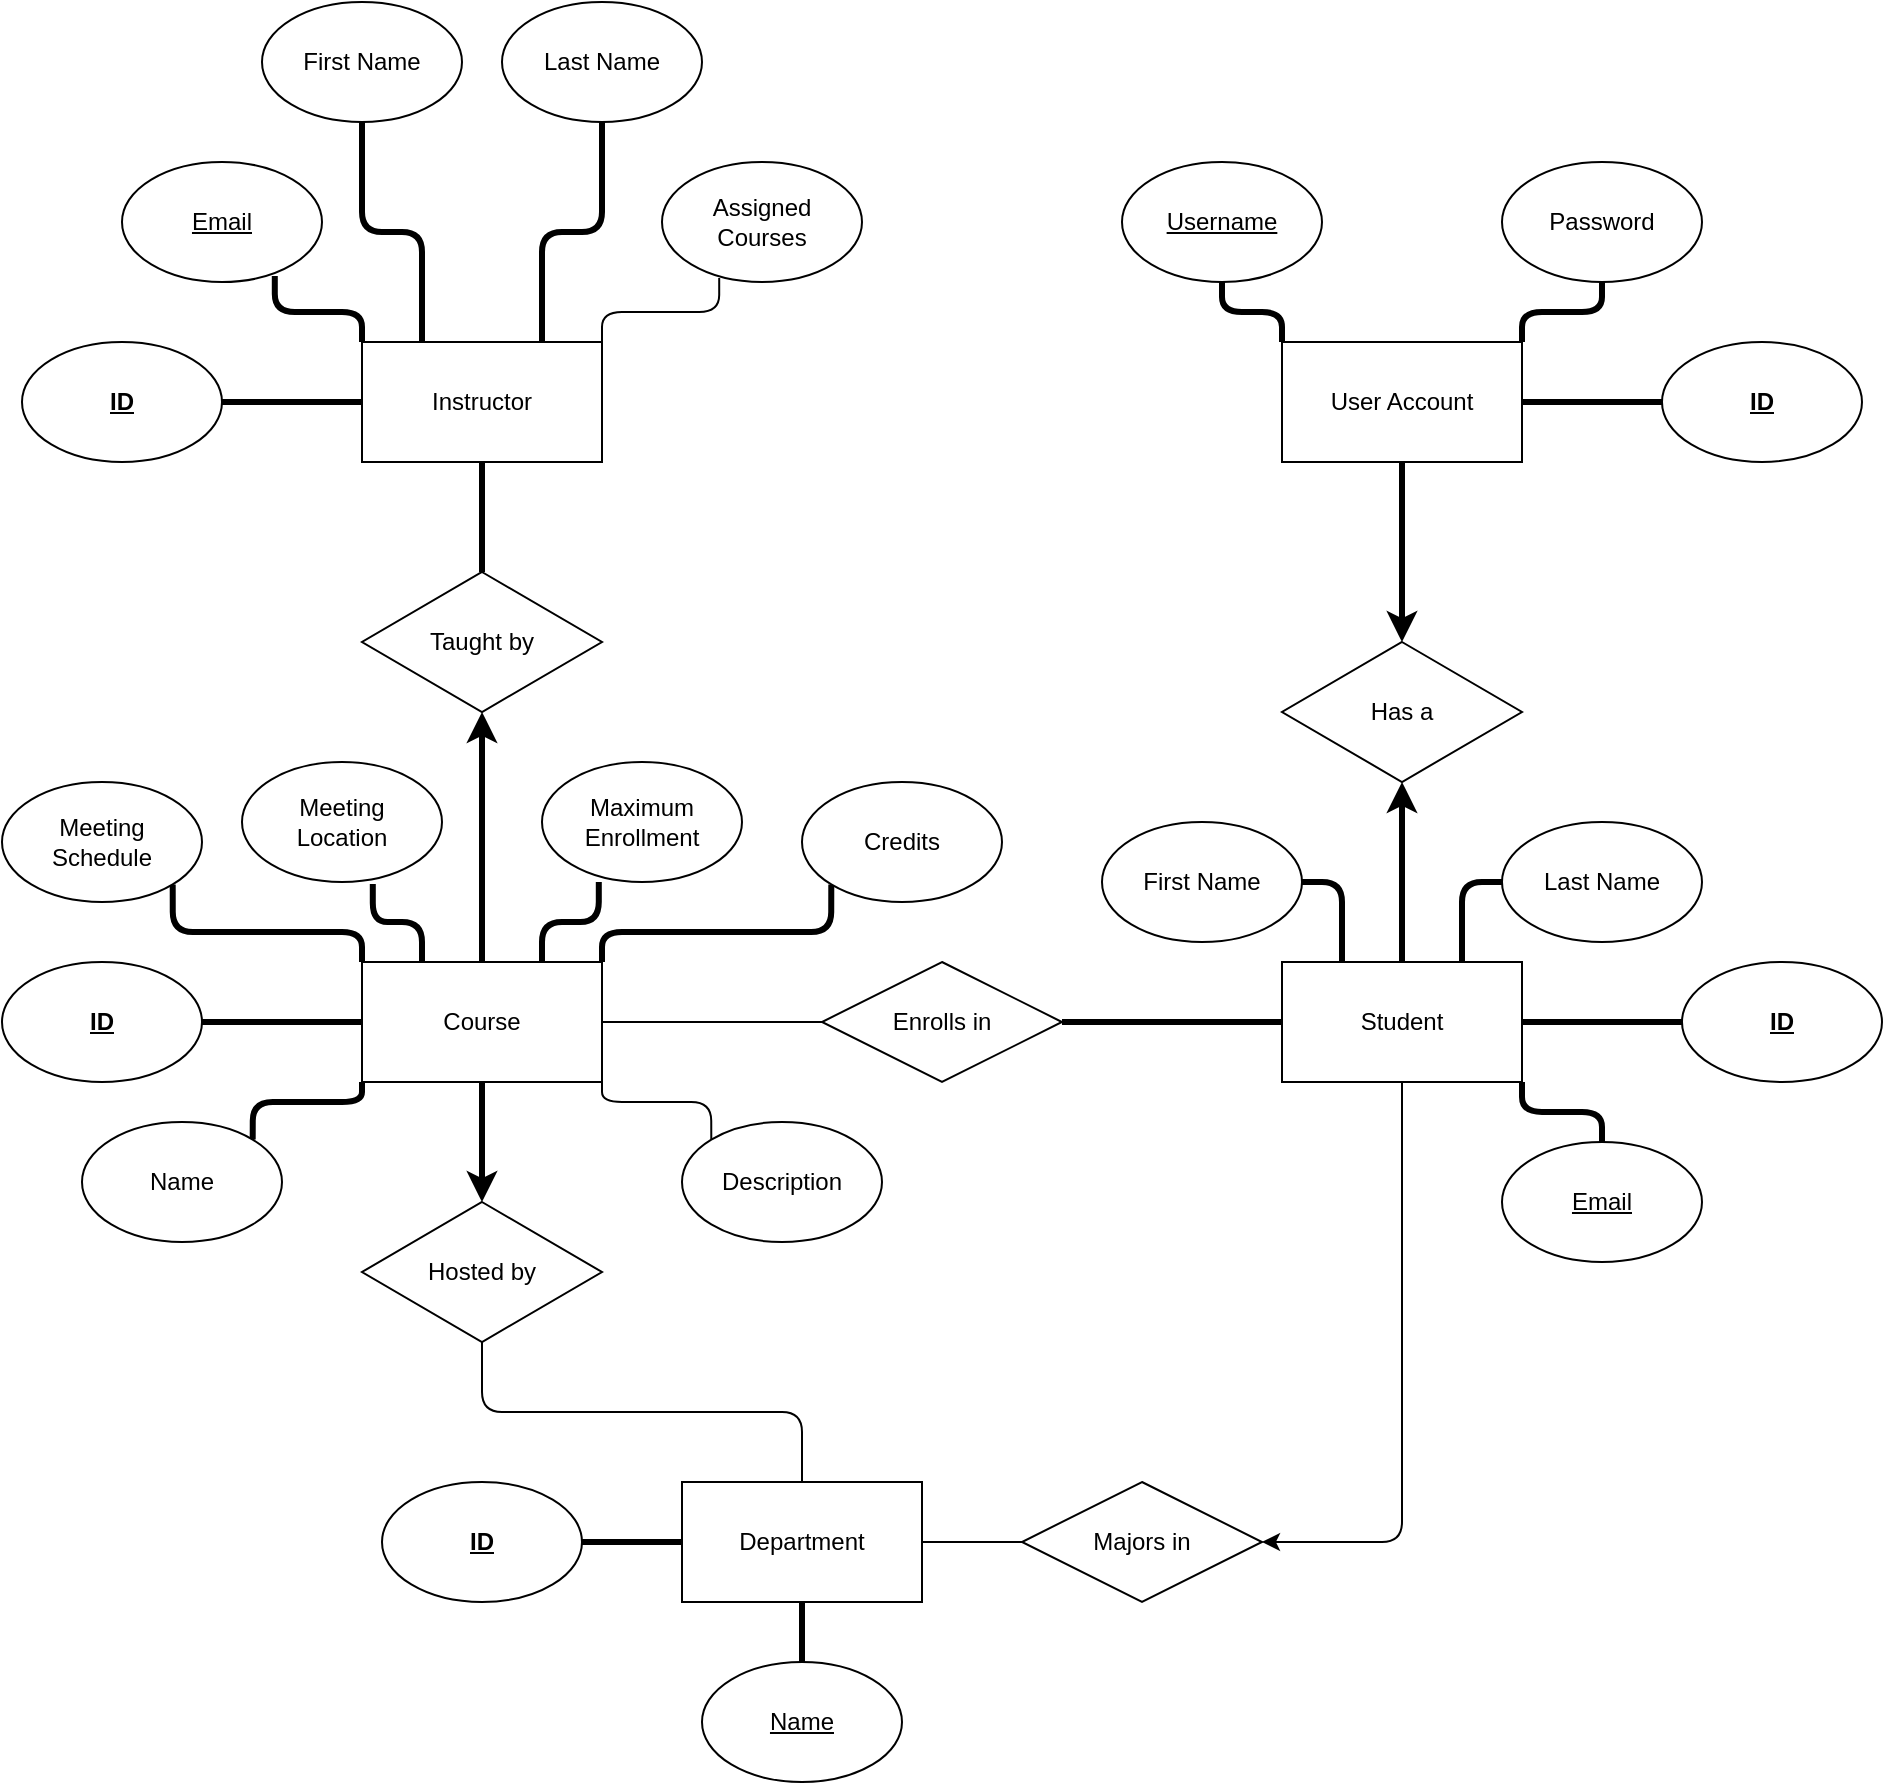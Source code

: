 <mxfile>
    <diagram id="YmAWZYTcMib-MQR_VJVe" name="Page-1">
        <mxGraphModel dx="891" dy="1085" grid="1" gridSize="10" guides="1" tooltips="1" connect="1" arrows="1" fold="1" page="0" pageScale="1" pageWidth="850" pageHeight="1100" math="0" shadow="0">
            <root>
                <mxCell id="0"/>
                <mxCell id="1" parent="0"/>
                <mxCell id="23" style="edgeStyle=orthogonalEdgeStyle;html=1;exitX=0;exitY=0.5;exitDx=0;exitDy=0;entryX=1;entryY=0.5;entryDx=0;entryDy=0;endArrow=none;endFill=0;strokeWidth=3;" parent="1" source="2" target="10" edge="1">
                    <mxGeometry relative="1" as="geometry"/>
                </mxCell>
                <mxCell id="30" style="edgeStyle=orthogonalEdgeStyle;html=1;exitX=0;exitY=0;exitDx=0;exitDy=0;entryX=1;entryY=1;entryDx=0;entryDy=0;endArrow=none;endFill=0;strokeWidth=3;" parent="1" source="2" target="14" edge="1">
                    <mxGeometry relative="1" as="geometry"/>
                </mxCell>
                <mxCell id="31" style="edgeStyle=orthogonalEdgeStyle;html=1;exitX=0.25;exitY=0;exitDx=0;exitDy=0;entryX=0.654;entryY=1.017;entryDx=0;entryDy=0;entryPerimeter=0;endArrow=none;endFill=0;strokeWidth=3;" parent="1" source="2" target="13" edge="1">
                    <mxGeometry relative="1" as="geometry"/>
                </mxCell>
                <mxCell id="32" style="edgeStyle=orthogonalEdgeStyle;html=1;exitX=0.75;exitY=0;exitDx=0;exitDy=0;entryX=0.284;entryY=1;entryDx=0;entryDy=0;entryPerimeter=0;endArrow=none;endFill=0;strokeWidth=3;" parent="1" source="2" target="24" edge="1">
                    <mxGeometry relative="1" as="geometry"/>
                </mxCell>
                <mxCell id="33" style="edgeStyle=orthogonalEdgeStyle;html=1;exitX=1;exitY=0;exitDx=0;exitDy=0;entryX=0;entryY=1;entryDx=0;entryDy=0;endArrow=none;endFill=0;strokeWidth=3;" parent="1" source="2" target="25" edge="1">
                    <mxGeometry relative="1" as="geometry"/>
                </mxCell>
                <mxCell id="34" style="edgeStyle=orthogonalEdgeStyle;html=1;exitX=1;exitY=1;exitDx=0;exitDy=0;entryX=0;entryY=0;entryDx=0;entryDy=0;endArrow=none;endFill=0;strokeWidth=1;" parent="1" source="2" target="15" edge="1">
                    <mxGeometry relative="1" as="geometry"/>
                </mxCell>
                <mxCell id="35" style="edgeStyle=orthogonalEdgeStyle;html=1;exitX=0;exitY=1;exitDx=0;exitDy=0;entryX=1;entryY=0;entryDx=0;entryDy=0;endArrow=none;endFill=0;strokeWidth=3;" parent="1" source="2" target="26" edge="1">
                    <mxGeometry relative="1" as="geometry"/>
                </mxCell>
                <mxCell id="37" style="edgeStyle=none;html=1;exitX=1;exitY=0.5;exitDx=0;exitDy=0;entryX=0;entryY=0.5;entryDx=0;entryDy=0;endArrow=none;endFill=0;" parent="1" source="2" target="36" edge="1">
                    <mxGeometry relative="1" as="geometry"/>
                </mxCell>
                <mxCell id="64" style="edgeStyle=none;html=1;entryX=0.5;entryY=1;entryDx=0;entryDy=0;startArrow=classic;startFill=1;endArrow=none;endFill=0;strokeWidth=3;" parent="1" source="28" target="2" edge="1">
                    <mxGeometry relative="1" as="geometry">
                        <mxPoint x="310" y="380" as="sourcePoint"/>
                    </mxGeometry>
                </mxCell>
                <mxCell id="2" value="Course" style="rounded=0;whiteSpace=wrap;html=1;" parent="1" vertex="1">
                    <mxGeometry x="220" y="300" width="120" height="60" as="geometry"/>
                </mxCell>
                <mxCell id="65" style="edgeStyle=orthogonalEdgeStyle;html=1;exitX=1;exitY=0.5;exitDx=0;exitDy=0;entryX=0;entryY=0.5;entryDx=0;entryDy=0;startArrow=none;startFill=0;endArrow=none;endFill=0;" edge="1" parent="1" source="3" target="67">
                    <mxGeometry relative="1" as="geometry"/>
                </mxCell>
                <mxCell id="3" value="Department" style="rounded=0;whiteSpace=wrap;html=1;" parent="1" vertex="1">
                    <mxGeometry x="380" y="560" width="120" height="60" as="geometry"/>
                </mxCell>
                <mxCell id="17" style="edgeStyle=none;html=1;exitX=0;exitY=0.5;exitDx=0;exitDy=0;entryX=1;entryY=0.5;entryDx=0;entryDy=0;endArrow=none;endFill=0;strokeWidth=3;" parent="1" source="4" target="9" edge="1">
                    <mxGeometry relative="1" as="geometry"/>
                </mxCell>
                <mxCell id="18" style="edgeStyle=orthogonalEdgeStyle;html=1;exitX=0;exitY=0;exitDx=0;exitDy=0;entryX=0.764;entryY=0.95;entryDx=0;entryDy=0;entryPerimeter=0;endArrow=none;endFill=0;strokeWidth=3;" parent="1" source="4" target="8" edge="1">
                    <mxGeometry relative="1" as="geometry"/>
                </mxCell>
                <mxCell id="19" style="edgeStyle=orthogonalEdgeStyle;html=1;exitX=0.25;exitY=0;exitDx=0;exitDy=0;entryX=0.5;entryY=1;entryDx=0;entryDy=0;endArrow=none;endFill=0;strokeWidth=3;" parent="1" source="4" target="7" edge="1">
                    <mxGeometry relative="1" as="geometry"/>
                </mxCell>
                <mxCell id="20" style="edgeStyle=orthogonalEdgeStyle;html=1;exitX=1;exitY=0;exitDx=0;exitDy=0;entryX=0.286;entryY=0.967;entryDx=0;entryDy=0;entryPerimeter=0;endArrow=none;endFill=0;" parent="1" source="4" target="11" edge="1">
                    <mxGeometry relative="1" as="geometry"/>
                </mxCell>
                <mxCell id="21" style="edgeStyle=none;html=1;exitX=0.5;exitY=1;exitDx=0;exitDy=0;entryX=0.5;entryY=0;entryDx=0;entryDy=0;endArrow=none;endFill=0;strokeWidth=3;" parent="1" source="4" target="16" edge="1">
                    <mxGeometry relative="1" as="geometry"/>
                </mxCell>
                <mxCell id="71" style="edgeStyle=orthogonalEdgeStyle;html=1;exitX=0.75;exitY=0;exitDx=0;exitDy=0;entryX=0.5;entryY=1;entryDx=0;entryDy=0;startArrow=none;startFill=0;endArrow=none;endFill=0;strokeWidth=3;" edge="1" parent="1" source="4" target="69">
                    <mxGeometry relative="1" as="geometry"/>
                </mxCell>
                <mxCell id="4" value="Instructor" style="rounded=0;whiteSpace=wrap;html=1;" parent="1" vertex="1">
                    <mxGeometry x="220" y="-10" width="120" height="60" as="geometry"/>
                </mxCell>
                <mxCell id="38" style="edgeStyle=none;html=1;exitX=0;exitY=0.5;exitDx=0;exitDy=0;entryX=1;entryY=0.5;entryDx=0;entryDy=0;endArrow=none;endFill=0;strokeWidth=3;" parent="1" source="5" target="36" edge="1">
                    <mxGeometry relative="1" as="geometry"/>
                </mxCell>
                <mxCell id="60" style="edgeStyle=orthogonalEdgeStyle;html=1;exitX=0.25;exitY=0;exitDx=0;exitDy=0;entryX=1;entryY=0.5;entryDx=0;entryDy=0;endArrow=none;endFill=0;strokeWidth=3;" parent="1" source="5" target="58" edge="1">
                    <mxGeometry relative="1" as="geometry"/>
                </mxCell>
                <mxCell id="61" style="edgeStyle=orthogonalEdgeStyle;html=1;exitX=1;exitY=1;exitDx=0;exitDy=0;entryX=0.5;entryY=0;entryDx=0;entryDy=0;endArrow=none;endFill=0;strokeWidth=3;" parent="1" source="5" target="59" edge="1">
                    <mxGeometry relative="1" as="geometry"/>
                </mxCell>
                <mxCell id="62" style="edgeStyle=none;html=1;exitX=1;exitY=0.5;exitDx=0;exitDy=0;entryX=0;entryY=0.5;entryDx=0;entryDy=0;endArrow=none;endFill=0;strokeWidth=3;" parent="1" source="5" target="57" edge="1">
                    <mxGeometry relative="1" as="geometry"/>
                </mxCell>
                <mxCell id="5" value="Student" style="rounded=0;whiteSpace=wrap;html=1;" parent="1" vertex="1">
                    <mxGeometry x="680" y="300" width="120" height="60" as="geometry"/>
                </mxCell>
                <mxCell id="54" style="edgeStyle=orthogonalEdgeStyle;html=1;exitX=0;exitY=0;exitDx=0;exitDy=0;entryX=0.5;entryY=1;entryDx=0;entryDy=0;endArrow=none;endFill=0;strokeWidth=3;" parent="1" source="6" target="52" edge="1">
                    <mxGeometry relative="1" as="geometry"/>
                </mxCell>
                <mxCell id="55" style="edgeStyle=orthogonalEdgeStyle;html=1;exitX=1;exitY=0;exitDx=0;exitDy=0;entryX=0.5;entryY=1;entryDx=0;entryDy=0;endArrow=none;endFill=0;strokeWidth=3;" parent="1" source="6" target="12" edge="1">
                    <mxGeometry relative="1" as="geometry"/>
                </mxCell>
                <mxCell id="56" style="edgeStyle=none;html=1;exitX=1;exitY=0.5;exitDx=0;exitDy=0;entryX=0;entryY=0.5;entryDx=0;entryDy=0;endArrow=none;endFill=0;strokeWidth=3;" parent="1" source="6" target="53" edge="1">
                    <mxGeometry relative="1" as="geometry"/>
                </mxCell>
                <mxCell id="6" value="User Account" style="rounded=0;whiteSpace=wrap;html=1;" parent="1" vertex="1">
                    <mxGeometry x="680" y="-10" width="120" height="60" as="geometry"/>
                </mxCell>
                <mxCell id="7" value="First Name" style="ellipse;whiteSpace=wrap;html=1;" parent="1" vertex="1">
                    <mxGeometry x="170" y="-180" width="100" height="60" as="geometry"/>
                </mxCell>
                <mxCell id="8" value="&lt;u&gt;Email&lt;/u&gt;" style="ellipse;whiteSpace=wrap;html=1;" parent="1" vertex="1">
                    <mxGeometry x="100" y="-100" width="100" height="60" as="geometry"/>
                </mxCell>
                <mxCell id="9" value="&lt;b&gt;&lt;u&gt;ID&lt;/u&gt;&lt;/b&gt;" style="ellipse;whiteSpace=wrap;html=1;" parent="1" vertex="1">
                    <mxGeometry x="50" y="-10" width="100" height="60" as="geometry"/>
                </mxCell>
                <mxCell id="10" value="&lt;b&gt;&lt;u&gt;ID&lt;/u&gt;&lt;/b&gt;" style="ellipse;whiteSpace=wrap;html=1;" parent="1" vertex="1">
                    <mxGeometry x="40" y="300" width="100" height="60" as="geometry"/>
                </mxCell>
                <mxCell id="11" value="Assigned &lt;br&gt;Courses" style="ellipse;whiteSpace=wrap;html=1;" parent="1" vertex="1">
                    <mxGeometry x="370" y="-100" width="100" height="60" as="geometry"/>
                </mxCell>
                <mxCell id="12" value="Password" style="ellipse;whiteSpace=wrap;html=1;" parent="1" vertex="1">
                    <mxGeometry x="790" y="-100" width="100" height="60" as="geometry"/>
                </mxCell>
                <mxCell id="13" value="Meeting &lt;br&gt;Location" style="ellipse;whiteSpace=wrap;html=1;" parent="1" vertex="1">
                    <mxGeometry x="160" y="200" width="100" height="60" as="geometry"/>
                </mxCell>
                <mxCell id="14" value="Meeting&lt;br&gt;Schedule" style="ellipse;whiteSpace=wrap;html=1;" parent="1" vertex="1">
                    <mxGeometry x="40" y="210" width="100" height="60" as="geometry"/>
                </mxCell>
                <mxCell id="15" value="Description" style="ellipse;whiteSpace=wrap;html=1;" parent="1" vertex="1">
                    <mxGeometry x="380" y="380" width="100" height="60" as="geometry"/>
                </mxCell>
                <mxCell id="22" style="edgeStyle=none;html=1;exitX=0.5;exitY=1;exitDx=0;exitDy=0;entryX=0.5;entryY=0;entryDx=0;entryDy=0;endArrow=none;endFill=0;strokeWidth=3;startArrow=classic;startFill=1;" parent="1" source="16" target="2" edge="1">
                    <mxGeometry relative="1" as="geometry"/>
                </mxCell>
                <mxCell id="16" value="Taught by" style="rhombus;whiteSpace=wrap;html=1;" parent="1" vertex="1">
                    <mxGeometry x="220" y="105" width="120" height="70" as="geometry"/>
                </mxCell>
                <mxCell id="24" value="Maximum&lt;br&gt;Enrollment" style="ellipse;whiteSpace=wrap;html=1;" parent="1" vertex="1">
                    <mxGeometry x="310" y="200" width="100" height="60" as="geometry"/>
                </mxCell>
                <mxCell id="25" value="Credits" style="ellipse;whiteSpace=wrap;html=1;" parent="1" vertex="1">
                    <mxGeometry x="440" y="210" width="100" height="60" as="geometry"/>
                </mxCell>
                <mxCell id="26" value="Name" style="ellipse;whiteSpace=wrap;html=1;" parent="1" vertex="1">
                    <mxGeometry x="80" y="380" width="100" height="60" as="geometry"/>
                </mxCell>
                <mxCell id="45" style="edgeStyle=orthogonalEdgeStyle;html=1;exitX=0.5;exitY=1;exitDx=0;exitDy=0;entryX=0.5;entryY=0;entryDx=0;entryDy=0;endArrow=none;endFill=0;" parent="1" source="28" target="3" edge="1">
                    <mxGeometry relative="1" as="geometry"/>
                </mxCell>
                <mxCell id="28" value="Hosted by" style="rhombus;whiteSpace=wrap;html=1;" parent="1" vertex="1">
                    <mxGeometry x="220" y="420" width="120" height="70" as="geometry"/>
                </mxCell>
                <mxCell id="36" value="Enrolls in" style="rhombus;whiteSpace=wrap;html=1;" parent="1" vertex="1">
                    <mxGeometry x="450" y="300" width="120" height="60" as="geometry"/>
                </mxCell>
                <mxCell id="40" style="edgeStyle=none;html=1;exitX=0.5;exitY=1;exitDx=0;exitDy=0;entryX=0.5;entryY=0;entryDx=0;entryDy=0;endArrow=none;endFill=0;startArrow=classic;startFill=1;strokeWidth=3;" parent="1" source="39" target="5" edge="1">
                    <mxGeometry relative="1" as="geometry"/>
                </mxCell>
                <mxCell id="41" style="edgeStyle=none;html=1;exitX=0.5;exitY=1;exitDx=0;exitDy=0;endArrow=classic;endFill=1;startArrow=none;startFill=0;strokeWidth=3;entryX=0.5;entryY=0;entryDx=0;entryDy=0;" parent="1" source="6" target="39" edge="1">
                    <mxGeometry relative="1" as="geometry">
                        <mxPoint x="820" y="80" as="targetPoint"/>
                    </mxGeometry>
                </mxCell>
                <mxCell id="39" value="Has a" style="rhombus;whiteSpace=wrap;html=1;" parent="1" vertex="1">
                    <mxGeometry x="680" y="140" width="120" height="70" as="geometry"/>
                </mxCell>
                <mxCell id="48" style="edgeStyle=none;html=1;exitX=1;exitY=0.5;exitDx=0;exitDy=0;entryX=0;entryY=0.5;entryDx=0;entryDy=0;endArrow=none;endFill=0;strokeWidth=3;" parent="1" source="46" target="3" edge="1">
                    <mxGeometry relative="1" as="geometry"/>
                </mxCell>
                <mxCell id="46" value="&lt;b&gt;&lt;u&gt;ID&lt;/u&gt;&lt;/b&gt;" style="ellipse;whiteSpace=wrap;html=1;" parent="1" vertex="1">
                    <mxGeometry x="230" y="560" width="100" height="60" as="geometry"/>
                </mxCell>
                <mxCell id="49" style="edgeStyle=none;html=1;exitX=0.5;exitY=0;exitDx=0;exitDy=0;entryX=0.5;entryY=1;entryDx=0;entryDy=0;endArrow=none;endFill=0;strokeWidth=3;" parent="1" source="47" target="3" edge="1">
                    <mxGeometry relative="1" as="geometry"/>
                </mxCell>
                <mxCell id="47" value="&lt;u&gt;Name&lt;/u&gt;" style="ellipse;whiteSpace=wrap;html=1;" parent="1" vertex="1">
                    <mxGeometry x="390" y="650" width="100" height="60" as="geometry"/>
                </mxCell>
                <mxCell id="52" value="&lt;u&gt;Username&lt;/u&gt;" style="ellipse;whiteSpace=wrap;html=1;" parent="1" vertex="1">
                    <mxGeometry x="600" y="-100" width="100" height="60" as="geometry"/>
                </mxCell>
                <mxCell id="53" value="&lt;b&gt;&lt;u&gt;ID&lt;/u&gt;&lt;/b&gt;" style="ellipse;whiteSpace=wrap;html=1;" parent="1" vertex="1">
                    <mxGeometry x="870" y="-10" width="100" height="60" as="geometry"/>
                </mxCell>
                <mxCell id="57" value="&lt;b&gt;&lt;u&gt;ID&lt;/u&gt;&lt;/b&gt;" style="ellipse;whiteSpace=wrap;html=1;" parent="1" vertex="1">
                    <mxGeometry x="880" y="300" width="100" height="60" as="geometry"/>
                </mxCell>
                <mxCell id="58" value="First Name" style="ellipse;whiteSpace=wrap;html=1;" parent="1" vertex="1">
                    <mxGeometry x="590" y="230" width="100" height="60" as="geometry"/>
                </mxCell>
                <mxCell id="59" value="&lt;u&gt;Email&lt;/u&gt;" style="ellipse;whiteSpace=wrap;html=1;" parent="1" vertex="1">
                    <mxGeometry x="790" y="390" width="100" height="60" as="geometry"/>
                </mxCell>
                <mxCell id="68" style="edgeStyle=orthogonalEdgeStyle;html=1;exitX=0.5;exitY=1;exitDx=0;exitDy=0;startArrow=none;startFill=0;endArrow=classic;endFill=1;entryX=1;entryY=0.5;entryDx=0;entryDy=0;" edge="1" parent="1" source="5" target="67">
                    <mxGeometry relative="1" as="geometry">
                        <mxPoint x="790" y="530" as="targetPoint"/>
                    </mxGeometry>
                </mxCell>
                <mxCell id="67" value="Majors in" style="rhombus;whiteSpace=wrap;html=1;" vertex="1" parent="1">
                    <mxGeometry x="550" y="560" width="120" height="60" as="geometry"/>
                </mxCell>
                <mxCell id="69" value="Last Name" style="ellipse;whiteSpace=wrap;html=1;" vertex="1" parent="1">
                    <mxGeometry x="290" y="-180" width="100" height="60" as="geometry"/>
                </mxCell>
                <mxCell id="73" style="edgeStyle=orthogonalEdgeStyle;html=1;exitX=0;exitY=0.5;exitDx=0;exitDy=0;entryX=0.75;entryY=0;entryDx=0;entryDy=0;startArrow=none;startFill=0;endArrow=none;endFill=0;strokeWidth=3;" edge="1" parent="1" source="72" target="5">
                    <mxGeometry relative="1" as="geometry"/>
                </mxCell>
                <mxCell id="72" value="Last Name" style="ellipse;whiteSpace=wrap;html=1;" vertex="1" parent="1">
                    <mxGeometry x="790" y="230" width="100" height="60" as="geometry"/>
                </mxCell>
            </root>
        </mxGraphModel>
    </diagram>
</mxfile>